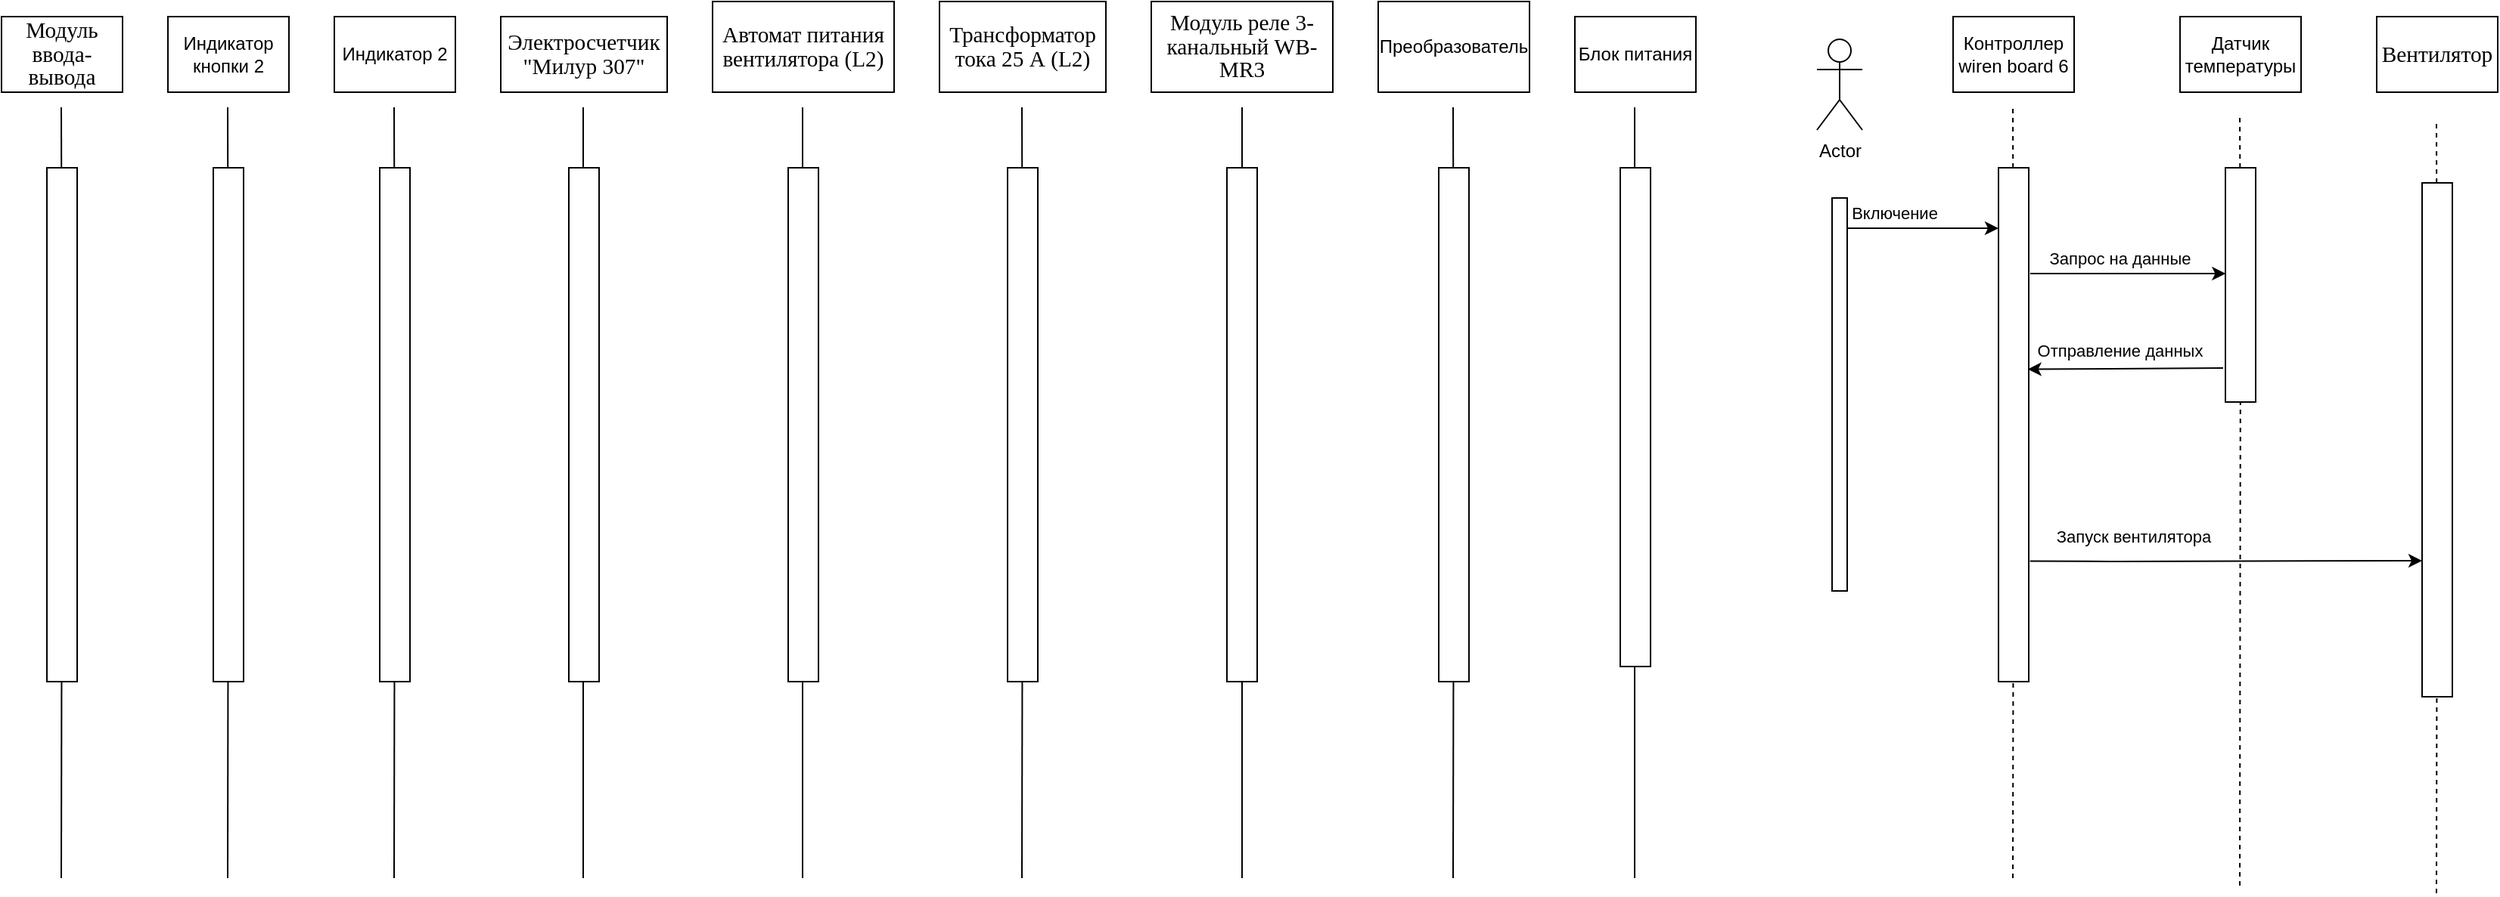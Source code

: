 <mxfile version="15.2.9" type="github">
  <diagram id="KK4vCECrZg8_5cVPXEZE" name="Page-1">
    <mxGraphModel dx="2839" dy="635" grid="1" gridSize="10" guides="1" tooltips="1" connect="1" arrows="1" fold="1" page="1" pageScale="1" pageWidth="1654" pageHeight="2336" math="0" shadow="0">
      <root>
        <mxCell id="0" />
        <mxCell id="1" parent="0" />
        <mxCell id="kdUZMOeOivJX-Wsksw9c-1" value="Actor" style="shape=umlActor;verticalLabelPosition=bottom;verticalAlign=top;html=1;outlineConnect=0;" vertex="1" parent="1">
          <mxGeometry x="-10" y="95" width="30" height="60" as="geometry" />
        </mxCell>
        <mxCell id="kdUZMOeOivJX-Wsksw9c-2" value="Датчик температуры" style="rounded=0;whiteSpace=wrap;html=1;" vertex="1" parent="1">
          <mxGeometry x="230" y="80" width="80" height="50" as="geometry" />
        </mxCell>
        <mxCell id="kdUZMOeOivJX-Wsksw9c-3" value="Преобразователь" style="rounded=0;whiteSpace=wrap;html=1;" vertex="1" parent="1">
          <mxGeometry x="-300" y="70" width="100" height="60" as="geometry" />
        </mxCell>
        <mxCell id="kdUZMOeOivJX-Wsksw9c-4" value="Блок питания" style="rounded=0;whiteSpace=wrap;html=1;" vertex="1" parent="1">
          <mxGeometry x="-170" y="80" width="80" height="50" as="geometry" />
        </mxCell>
        <mxCell id="kdUZMOeOivJX-Wsksw9c-5" value="Контроллер wiren board 6" style="rounded=0;whiteSpace=wrap;html=1;" vertex="1" parent="1">
          <mxGeometry x="80" y="80" width="80" height="50" as="geometry" />
        </mxCell>
        <mxCell id="kdUZMOeOivJX-Wsksw9c-6" value="&lt;span style=&quot;font-size: 11pt ; line-height: 107% ; font-family: &amp;#34;times new roman&amp;#34; , serif&quot;&gt;Модуль ввода-вывода&lt;/span&gt;" style="rounded=0;whiteSpace=wrap;html=1;" vertex="1" parent="1">
          <mxGeometry x="-1210" y="80" width="80" height="50" as="geometry" />
        </mxCell>
        <mxCell id="kdUZMOeOivJX-Wsksw9c-7" value="Индикатор кнопки 2" style="rounded=0;whiteSpace=wrap;html=1;" vertex="1" parent="1">
          <mxGeometry x="-1100" y="80" width="80" height="50" as="geometry" />
        </mxCell>
        <mxCell id="kdUZMOeOivJX-Wsksw9c-8" value="Индикатор 2" style="rounded=0;whiteSpace=wrap;html=1;" vertex="1" parent="1">
          <mxGeometry x="-990" y="80" width="80" height="50" as="geometry" />
        </mxCell>
        <mxCell id="kdUZMOeOivJX-Wsksw9c-9" value="&lt;span style=&quot;font-size: 11pt ; line-height: 107% ; font-family: &amp;#34;times new roman&amp;#34; , serif&quot;&gt;Электросчетчик &quot;Милур 307&quot;&lt;/span&gt;" style="rounded=0;whiteSpace=wrap;html=1;" vertex="1" parent="1">
          <mxGeometry x="-880" y="80" width="110" height="50" as="geometry" />
        </mxCell>
        <mxCell id="kdUZMOeOivJX-Wsksw9c-10" value="&lt;span style=&quot;font-size: 11pt ; line-height: 107% ; font-family: &amp;#34;times new roman&amp;#34; , serif&quot;&gt;Автомат питания вентилятора (L2)&lt;/span&gt;" style="rounded=0;whiteSpace=wrap;html=1;" vertex="1" parent="1">
          <mxGeometry x="-740" y="70" width="120" height="60" as="geometry" />
        </mxCell>
        <mxCell id="kdUZMOeOivJX-Wsksw9c-11" value="&lt;span style=&quot;font-size: 11pt ; line-height: 107% ; font-family: &amp;#34;times new roman&amp;#34; , serif&quot;&gt;Трансформатор тока 25 А (L2)&lt;/span&gt;" style="rounded=0;whiteSpace=wrap;html=1;" vertex="1" parent="1">
          <mxGeometry x="-590" y="70" width="110" height="60" as="geometry" />
        </mxCell>
        <mxCell id="kdUZMOeOivJX-Wsksw9c-12" value="&lt;span style=&quot;font-size: 11pt ; line-height: 107% ; font-family: &amp;#34;times new roman&amp;#34; , serif&quot;&gt;Модуль реле 3-канальный WB-MR3&lt;/span&gt;" style="rounded=0;whiteSpace=wrap;html=1;" vertex="1" parent="1">
          <mxGeometry x="-450" y="70" width="120" height="60" as="geometry" />
        </mxCell>
        <mxCell id="kdUZMOeOivJX-Wsksw9c-13" value="&lt;span style=&quot;font-size: 11pt ; line-height: 107% ; font-family: &amp;#34;times new roman&amp;#34; , serif&quot;&gt;Вентилятор&lt;/span&gt;" style="rounded=0;whiteSpace=wrap;html=1;" vertex="1" parent="1">
          <mxGeometry x="360" y="80" width="80" height="50" as="geometry" />
        </mxCell>
        <mxCell id="kdUZMOeOivJX-Wsksw9c-15" value="" style="rounded=0;whiteSpace=wrap;html=1;" vertex="1" parent="1">
          <mxGeometry y="200" width="10" height="260" as="geometry" />
        </mxCell>
        <mxCell id="kdUZMOeOivJX-Wsksw9c-17" value="" style="endArrow=none;html=1;startArrow=none;dashed=1;" edge="1" parent="1" source="kdUZMOeOivJX-Wsksw9c-31">
          <mxGeometry width="50" height="50" relative="1" as="geometry">
            <mxPoint x="269.5" y="655" as="sourcePoint" />
            <mxPoint x="269.5" y="145" as="targetPoint" />
          </mxGeometry>
        </mxCell>
        <mxCell id="kdUZMOeOivJX-Wsksw9c-18" value="" style="endArrow=none;html=1;startArrow=none;" edge="1" parent="1" source="kdUZMOeOivJX-Wsksw9c-33">
          <mxGeometry width="50" height="50" relative="1" as="geometry">
            <mxPoint x="-250.5" y="650" as="sourcePoint" />
            <mxPoint x="-250.5" y="140" as="targetPoint" />
          </mxGeometry>
        </mxCell>
        <mxCell id="kdUZMOeOivJX-Wsksw9c-19" value="" style="endArrow=none;html=1;" edge="1" parent="1">
          <mxGeometry width="50" height="50" relative="1" as="geometry">
            <mxPoint x="-130.5" y="650" as="sourcePoint" />
            <mxPoint x="-130.5" y="140" as="targetPoint" />
          </mxGeometry>
        </mxCell>
        <mxCell id="kdUZMOeOivJX-Wsksw9c-20" value="" style="endArrow=none;html=1;startArrow=none;dashed=1;" edge="1" parent="1" source="kdUZMOeOivJX-Wsksw9c-36">
          <mxGeometry width="50" height="50" relative="1" as="geometry">
            <mxPoint x="119.5" y="650" as="sourcePoint" />
            <mxPoint x="119.5" y="140" as="targetPoint" />
          </mxGeometry>
        </mxCell>
        <mxCell id="kdUZMOeOivJX-Wsksw9c-21" value="" style="endArrow=none;html=1;startArrow=none;" edge="1" parent="1" source="kdUZMOeOivJX-Wsksw9c-38">
          <mxGeometry width="50" height="50" relative="1" as="geometry">
            <mxPoint x="-1170.5" y="650" as="sourcePoint" />
            <mxPoint x="-1170.5" y="140" as="targetPoint" />
          </mxGeometry>
        </mxCell>
        <mxCell id="kdUZMOeOivJX-Wsksw9c-22" value="" style="endArrow=none;html=1;startArrow=none;" edge="1" parent="1" source="kdUZMOeOivJX-Wsksw9c-40">
          <mxGeometry width="50" height="50" relative="1" as="geometry">
            <mxPoint x="-1060.5" y="650" as="sourcePoint" />
            <mxPoint x="-1060.5" y="140" as="targetPoint" />
          </mxGeometry>
        </mxCell>
        <mxCell id="kdUZMOeOivJX-Wsksw9c-23" value="" style="endArrow=none;html=1;startArrow=none;" edge="1" parent="1" source="kdUZMOeOivJX-Wsksw9c-42">
          <mxGeometry width="50" height="50" relative="1" as="geometry">
            <mxPoint x="-950.5" y="650" as="sourcePoint" />
            <mxPoint x="-950.5" y="140" as="targetPoint" />
          </mxGeometry>
        </mxCell>
        <mxCell id="kdUZMOeOivJX-Wsksw9c-24" value="" style="endArrow=none;html=1;" edge="1" parent="1">
          <mxGeometry width="50" height="50" relative="1" as="geometry">
            <mxPoint x="-825.5" y="650" as="sourcePoint" />
            <mxPoint x="-825.5" y="140" as="targetPoint" />
          </mxGeometry>
        </mxCell>
        <mxCell id="kdUZMOeOivJX-Wsksw9c-25" value="" style="endArrow=none;html=1;" edge="1" parent="1">
          <mxGeometry width="50" height="50" relative="1" as="geometry">
            <mxPoint x="-680.5" y="650" as="sourcePoint" />
            <mxPoint x="-680.5" y="140" as="targetPoint" />
          </mxGeometry>
        </mxCell>
        <mxCell id="kdUZMOeOivJX-Wsksw9c-26" value="" style="endArrow=none;html=1;startArrow=none;" edge="1" parent="1" source="kdUZMOeOivJX-Wsksw9c-46">
          <mxGeometry width="50" height="50" relative="1" as="geometry">
            <mxPoint x="-535.5" y="650" as="sourcePoint" />
            <mxPoint x="-535.5" y="140" as="targetPoint" />
          </mxGeometry>
        </mxCell>
        <mxCell id="kdUZMOeOivJX-Wsksw9c-27" value="" style="endArrow=none;html=1;" edge="1" parent="1">
          <mxGeometry width="50" height="50" relative="1" as="geometry">
            <mxPoint x="-390" y="650" as="sourcePoint" />
            <mxPoint x="-390" y="140" as="targetPoint" />
          </mxGeometry>
        </mxCell>
        <mxCell id="kdUZMOeOivJX-Wsksw9c-28" value="" style="endArrow=none;html=1;startArrow=none;dashed=1;" edge="1" parent="1" source="kdUZMOeOivJX-Wsksw9c-49">
          <mxGeometry width="50" height="50" relative="1" as="geometry">
            <mxPoint x="399.5" y="660" as="sourcePoint" />
            <mxPoint x="399.5" y="150" as="targetPoint" />
          </mxGeometry>
        </mxCell>
        <mxCell id="kdUZMOeOivJX-Wsksw9c-31" value="" style="rounded=0;whiteSpace=wrap;html=1;" vertex="1" parent="1">
          <mxGeometry x="260" y="180" width="20" height="155" as="geometry" />
        </mxCell>
        <mxCell id="kdUZMOeOivJX-Wsksw9c-32" value="" style="endArrow=none;html=1;dashed=1;" edge="1" parent="1" target="kdUZMOeOivJX-Wsksw9c-31">
          <mxGeometry width="50" height="50" relative="1" as="geometry">
            <mxPoint x="269.5" y="655" as="sourcePoint" />
            <mxPoint x="269.5" y="145" as="targetPoint" />
          </mxGeometry>
        </mxCell>
        <mxCell id="kdUZMOeOivJX-Wsksw9c-33" value="" style="rounded=0;whiteSpace=wrap;html=1;" vertex="1" parent="1">
          <mxGeometry x="-260" y="180" width="20" height="340" as="geometry" />
        </mxCell>
        <mxCell id="kdUZMOeOivJX-Wsksw9c-34" value="" style="endArrow=none;html=1;" edge="1" parent="1" target="kdUZMOeOivJX-Wsksw9c-33">
          <mxGeometry width="50" height="50" relative="1" as="geometry">
            <mxPoint x="-250.5" y="650" as="sourcePoint" />
            <mxPoint x="-250.5" y="140" as="targetPoint" />
          </mxGeometry>
        </mxCell>
        <mxCell id="kdUZMOeOivJX-Wsksw9c-35" value="" style="rounded=0;whiteSpace=wrap;html=1;" vertex="1" parent="1">
          <mxGeometry x="-140" y="180" width="20" height="330" as="geometry" />
        </mxCell>
        <mxCell id="kdUZMOeOivJX-Wsksw9c-36" value="" style="rounded=0;whiteSpace=wrap;html=1;" vertex="1" parent="1">
          <mxGeometry x="110" y="180" width="20" height="340" as="geometry" />
        </mxCell>
        <mxCell id="kdUZMOeOivJX-Wsksw9c-37" value="" style="endArrow=none;html=1;dashed=1;" edge="1" parent="1" target="kdUZMOeOivJX-Wsksw9c-36">
          <mxGeometry width="50" height="50" relative="1" as="geometry">
            <mxPoint x="119.5" y="650" as="sourcePoint" />
            <mxPoint x="119.5" y="140" as="targetPoint" />
          </mxGeometry>
        </mxCell>
        <mxCell id="kdUZMOeOivJX-Wsksw9c-38" value="" style="rounded=0;whiteSpace=wrap;html=1;" vertex="1" parent="1">
          <mxGeometry x="-1180" y="180" width="20" height="340" as="geometry" />
        </mxCell>
        <mxCell id="kdUZMOeOivJX-Wsksw9c-39" value="" style="endArrow=none;html=1;" edge="1" parent="1" target="kdUZMOeOivJX-Wsksw9c-38">
          <mxGeometry width="50" height="50" relative="1" as="geometry">
            <mxPoint x="-1170.5" y="650" as="sourcePoint" />
            <mxPoint x="-1170.5" y="140" as="targetPoint" />
          </mxGeometry>
        </mxCell>
        <mxCell id="kdUZMOeOivJX-Wsksw9c-40" value="" style="rounded=0;whiteSpace=wrap;html=1;" vertex="1" parent="1">
          <mxGeometry x="-1070" y="180" width="20" height="340" as="geometry" />
        </mxCell>
        <mxCell id="kdUZMOeOivJX-Wsksw9c-41" value="" style="endArrow=none;html=1;" edge="1" parent="1" target="kdUZMOeOivJX-Wsksw9c-40">
          <mxGeometry width="50" height="50" relative="1" as="geometry">
            <mxPoint x="-1060.5" y="650" as="sourcePoint" />
            <mxPoint x="-1060.5" y="140" as="targetPoint" />
          </mxGeometry>
        </mxCell>
        <mxCell id="kdUZMOeOivJX-Wsksw9c-42" value="" style="rounded=0;whiteSpace=wrap;html=1;" vertex="1" parent="1">
          <mxGeometry x="-960" y="180" width="20" height="340" as="geometry" />
        </mxCell>
        <mxCell id="kdUZMOeOivJX-Wsksw9c-43" value="" style="endArrow=none;html=1;" edge="1" parent="1" target="kdUZMOeOivJX-Wsksw9c-42">
          <mxGeometry width="50" height="50" relative="1" as="geometry">
            <mxPoint x="-950.5" y="650" as="sourcePoint" />
            <mxPoint x="-950.5" y="140" as="targetPoint" />
          </mxGeometry>
        </mxCell>
        <mxCell id="kdUZMOeOivJX-Wsksw9c-44" value="" style="rounded=0;whiteSpace=wrap;html=1;" vertex="1" parent="1">
          <mxGeometry x="-835" y="180" width="20" height="340" as="geometry" />
        </mxCell>
        <mxCell id="kdUZMOeOivJX-Wsksw9c-45" value="" style="rounded=0;whiteSpace=wrap;html=1;" vertex="1" parent="1">
          <mxGeometry x="-690" y="180" width="20" height="340" as="geometry" />
        </mxCell>
        <mxCell id="kdUZMOeOivJX-Wsksw9c-46" value="" style="rounded=0;whiteSpace=wrap;html=1;" vertex="1" parent="1">
          <mxGeometry x="-545" y="180" width="20" height="340" as="geometry" />
        </mxCell>
        <mxCell id="kdUZMOeOivJX-Wsksw9c-47" value="" style="endArrow=none;html=1;" edge="1" parent="1" target="kdUZMOeOivJX-Wsksw9c-46">
          <mxGeometry width="50" height="50" relative="1" as="geometry">
            <mxPoint x="-535.5" y="650" as="sourcePoint" />
            <mxPoint x="-535.5" y="140" as="targetPoint" />
          </mxGeometry>
        </mxCell>
        <mxCell id="kdUZMOeOivJX-Wsksw9c-48" value="" style="rounded=0;whiteSpace=wrap;html=1;" vertex="1" parent="1">
          <mxGeometry x="-400" y="180" width="20" height="340" as="geometry" />
        </mxCell>
        <mxCell id="kdUZMOeOivJX-Wsksw9c-49" value="" style="rounded=0;whiteSpace=wrap;html=1;" vertex="1" parent="1">
          <mxGeometry x="390" y="190" width="20" height="340" as="geometry" />
        </mxCell>
        <mxCell id="kdUZMOeOivJX-Wsksw9c-50" value="" style="endArrow=none;html=1;dashed=1;" edge="1" parent="1" target="kdUZMOeOivJX-Wsksw9c-49">
          <mxGeometry width="50" height="50" relative="1" as="geometry">
            <mxPoint x="399.5" y="660" as="sourcePoint" />
            <mxPoint x="399.5" y="150" as="targetPoint" />
          </mxGeometry>
        </mxCell>
        <mxCell id="kdUZMOeOivJX-Wsksw9c-57" value="" style="endArrow=classic;html=1;" edge="1" parent="1">
          <mxGeometry width="50" height="50" relative="1" as="geometry">
            <mxPoint x="10" y="220" as="sourcePoint" />
            <mxPoint x="110" y="220" as="targetPoint" />
          </mxGeometry>
        </mxCell>
        <mxCell id="kdUZMOeOivJX-Wsksw9c-62" value="Включение" style="edgeLabel;html=1;align=center;verticalAlign=middle;resizable=0;points=[];" vertex="1" connectable="0" parent="kdUZMOeOivJX-Wsksw9c-57">
          <mxGeometry x="-0.513" y="-2" relative="1" as="geometry">
            <mxPoint x="6" y="-12" as="offset" />
          </mxGeometry>
        </mxCell>
        <mxCell id="kdUZMOeOivJX-Wsksw9c-58" value="" style="endArrow=classic;html=1;entryX=0.008;entryY=0.452;entryDx=0;entryDy=0;entryPerimeter=0;" edge="1" parent="1" target="kdUZMOeOivJX-Wsksw9c-31">
          <mxGeometry width="50" height="50" relative="1" as="geometry">
            <mxPoint x="131" y="250" as="sourcePoint" />
            <mxPoint x="290" y="340" as="targetPoint" />
          </mxGeometry>
        </mxCell>
        <mxCell id="kdUZMOeOivJX-Wsksw9c-64" value="Запрос на данные" style="edgeLabel;html=1;align=center;verticalAlign=middle;resizable=0;points=[];" vertex="1" connectable="0" parent="kdUZMOeOivJX-Wsksw9c-58">
          <mxGeometry x="-0.445" y="-2" relative="1" as="geometry">
            <mxPoint x="23" y="-12" as="offset" />
          </mxGeometry>
        </mxCell>
        <mxCell id="kdUZMOeOivJX-Wsksw9c-59" value="" style="endArrow=classic;html=1;exitX=-0.075;exitY=0.855;exitDx=0;exitDy=0;exitPerimeter=0;entryX=0.967;entryY=0.392;entryDx=0;entryDy=0;entryPerimeter=0;" edge="1" parent="1" source="kdUZMOeOivJX-Wsksw9c-31" target="kdUZMOeOivJX-Wsksw9c-36">
          <mxGeometry width="50" height="50" relative="1" as="geometry">
            <mxPoint x="30" y="340" as="sourcePoint" />
            <mxPoint x="140" y="313" as="targetPoint" />
          </mxGeometry>
        </mxCell>
        <mxCell id="kdUZMOeOivJX-Wsksw9c-65" value="Отправление данных" style="edgeLabel;html=1;align=center;verticalAlign=middle;resizable=0;points=[];" vertex="1" connectable="0" parent="kdUZMOeOivJX-Wsksw9c-59">
          <mxGeometry x="0.206" relative="1" as="geometry">
            <mxPoint x="9" y="-12" as="offset" />
          </mxGeometry>
        </mxCell>
        <mxCell id="kdUZMOeOivJX-Wsksw9c-60" value="" style="endArrow=classic;html=1;exitX=1.092;exitY=0.108;exitDx=0;exitDy=0;exitPerimeter=0;entryX=0.05;entryY=0.078;entryDx=0;entryDy=0;entryPerimeter=0;" edge="1" parent="1">
          <mxGeometry width="50" height="50" relative="1" as="geometry">
            <mxPoint x="130.84" y="440.2" as="sourcePoint" />
            <mxPoint x="390.0" y="440" as="targetPoint" />
            <Array as="points">
              <mxPoint x="179" y="440.48" />
            </Array>
          </mxGeometry>
        </mxCell>
        <mxCell id="kdUZMOeOivJX-Wsksw9c-63" value="Запуск вентилятора" style="edgeLabel;html=1;align=center;verticalAlign=middle;resizable=0;points=[];" vertex="1" connectable="0" parent="kdUZMOeOivJX-Wsksw9c-60">
          <mxGeometry x="-0.608" y="3" relative="1" as="geometry">
            <mxPoint x="17" y="-14" as="offset" />
          </mxGeometry>
        </mxCell>
      </root>
    </mxGraphModel>
  </diagram>
</mxfile>
